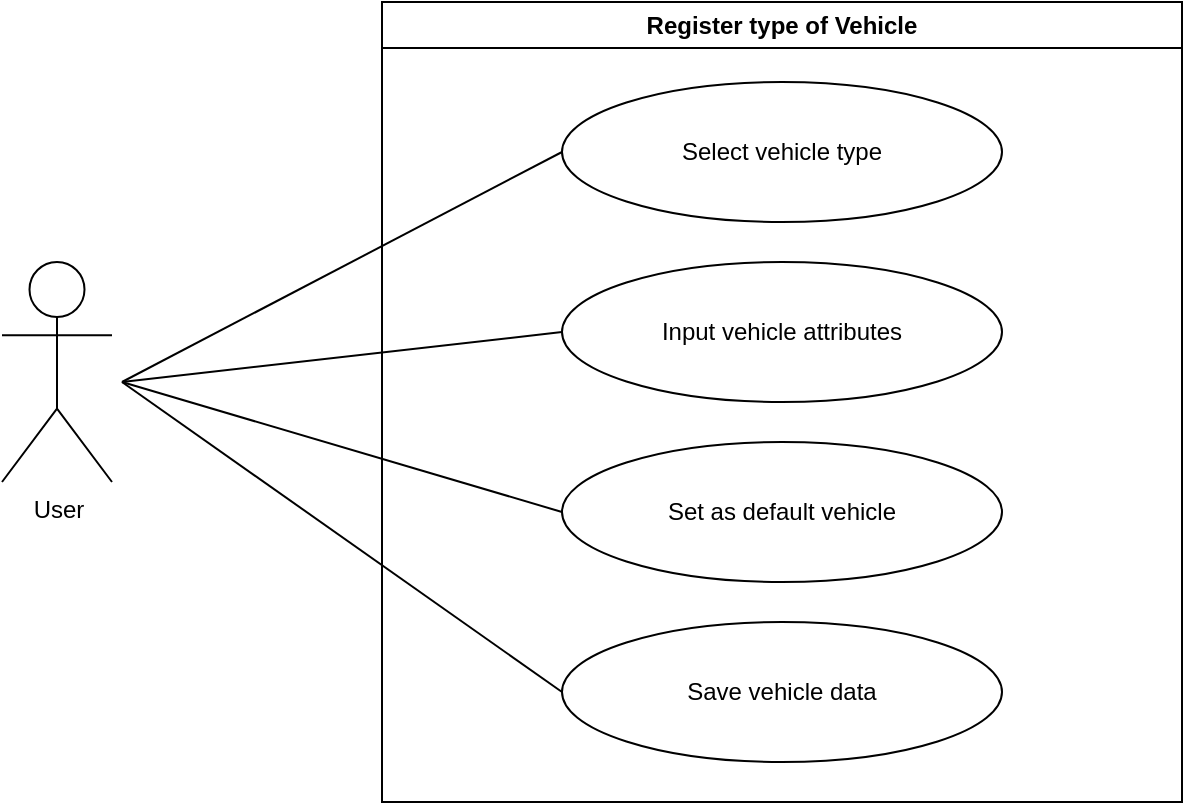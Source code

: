 <mxfile>
    <diagram name="Register Vehicle Type - Use Case" id="0">
        <mxGraphModel dx="1130" dy="483" grid="1" gridSize="10" guides="1" tooltips="1" connect="1" arrows="1" fold="1" page="1" pageScale="1" pageWidth="827" pageHeight="1169" math="0" shadow="0">
            <root>
                <mxCell id="EbrLa86BUiFH61Qa8W7s-0"/>
                <mxCell id="EbrLa86BUiFH61Qa8W7s-1" parent="EbrLa86BUiFH61Qa8W7s-0"/>
                <mxCell id="dUDcNplxaqIMCbnSYa40-3" value="User" style="shape=umlActor;verticalLabelPosition=bottom;verticalAlign=top;html=1;outlineConnect=0;aspect=fixed;" parent="EbrLa86BUiFH61Qa8W7s-1" vertex="1">
                    <mxGeometry x="130" y="210" width="55" height="110" as="geometry"/>
                </mxCell>
                <mxCell id="dUDcNplxaqIMCbnSYa40-4" value="Register type of Vehicle" style="swimlane;whiteSpace=wrap;html=1;" parent="EbrLa86BUiFH61Qa8W7s-1" vertex="1">
                    <mxGeometry x="320" y="80" width="400" height="400" as="geometry"/>
                </mxCell>
                <mxCell id="dUDcNplxaqIMCbnSYa40-5" value="Select vehicle type" style="ellipse;whiteSpace=wrap;html=1;" parent="dUDcNplxaqIMCbnSYa40-4" vertex="1">
                    <mxGeometry x="90" y="40" width="220" height="70" as="geometry"/>
                </mxCell>
                <mxCell id="dUDcNplxaqIMCbnSYa40-6" value="Input vehicle attributes" style="ellipse;whiteSpace=wrap;html=1;" parent="dUDcNplxaqIMCbnSYa40-4" vertex="1">
                    <mxGeometry x="90" y="130" width="220" height="70" as="geometry"/>
                </mxCell>
                <mxCell id="dUDcNplxaqIMCbnSYa40-7" value="Set as default vehicle" style="ellipse;whiteSpace=wrap;html=1;" parent="dUDcNplxaqIMCbnSYa40-4" vertex="1">
                    <mxGeometry x="90" y="220" width="220" height="70" as="geometry"/>
                </mxCell>
                <mxCell id="dUDcNplxaqIMCbnSYa40-8" value="Save vehicle data" style="ellipse;whiteSpace=wrap;html=1;" parent="dUDcNplxaqIMCbnSYa40-4" vertex="1">
                    <mxGeometry x="90" y="310" width="220" height="70" as="geometry"/>
                </mxCell>
                <mxCell id="dUDcNplxaqIMCbnSYa40-12" value="" style="endArrow=none;html=1;rounded=0;entryX=0;entryY=0.5;entryDx=0;entryDy=0;" parent="EbrLa86BUiFH61Qa8W7s-1" target="dUDcNplxaqIMCbnSYa40-6" edge="1">
                    <mxGeometry width="50" height="50" relative="1" as="geometry">
                        <mxPoint x="190" y="270" as="sourcePoint"/>
                        <mxPoint x="440" y="300" as="targetPoint"/>
                    </mxGeometry>
                </mxCell>
                <mxCell id="dUDcNplxaqIMCbnSYa40-13" value="" style="endArrow=none;html=1;rounded=0;entryX=0;entryY=0.5;entryDx=0;entryDy=0;" parent="EbrLa86BUiFH61Qa8W7s-1" target="dUDcNplxaqIMCbnSYa40-5" edge="1">
                    <mxGeometry width="50" height="50" relative="1" as="geometry">
                        <mxPoint x="190" y="270" as="sourcePoint"/>
                        <mxPoint x="440" y="300" as="targetPoint"/>
                    </mxGeometry>
                </mxCell>
                <mxCell id="dUDcNplxaqIMCbnSYa40-14" value="" style="endArrow=none;html=1;rounded=0;entryX=0;entryY=0.5;entryDx=0;entryDy=0;" parent="EbrLa86BUiFH61Qa8W7s-1" target="dUDcNplxaqIMCbnSYa40-7" edge="1">
                    <mxGeometry width="50" height="50" relative="1" as="geometry">
                        <mxPoint x="190" y="270" as="sourcePoint"/>
                        <mxPoint x="420" y="350" as="targetPoint"/>
                    </mxGeometry>
                </mxCell>
                <mxCell id="dUDcNplxaqIMCbnSYa40-15" value="" style="endArrow=none;html=1;rounded=0;entryX=0;entryY=0.5;entryDx=0;entryDy=0;" parent="EbrLa86BUiFH61Qa8W7s-1" target="dUDcNplxaqIMCbnSYa40-8" edge="1">
                    <mxGeometry width="50" height="50" relative="1" as="geometry">
                        <mxPoint x="190" y="270" as="sourcePoint"/>
                        <mxPoint x="460" y="405" as="targetPoint"/>
                    </mxGeometry>
                </mxCell>
            </root>
        </mxGraphModel>
    </diagram>
</mxfile>